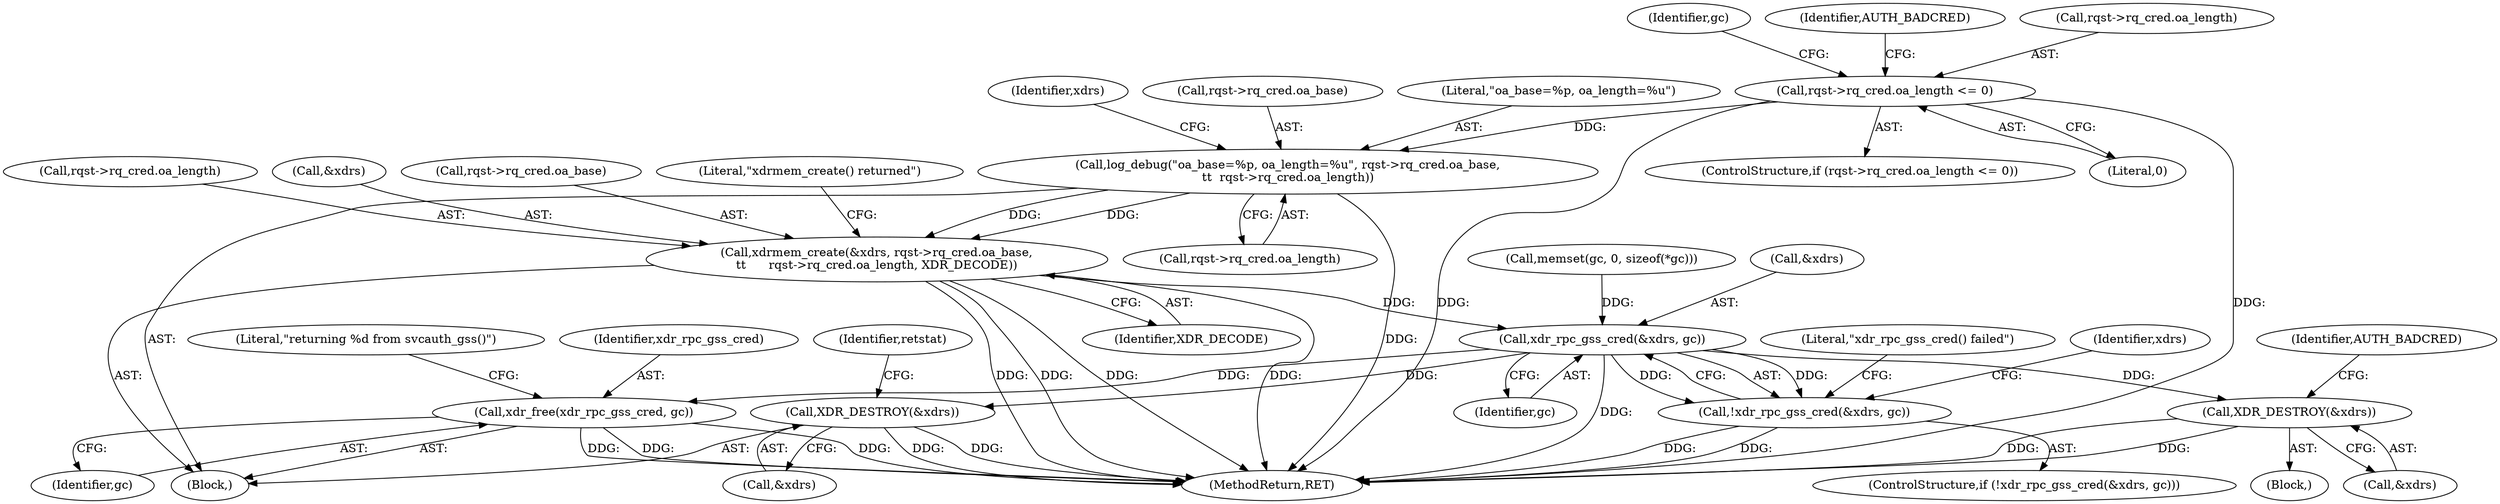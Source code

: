 digraph "0_krb5_5bb8a6b9c9eb8dd22bc9526751610aaa255ead9c@API" {
"1000253" [label="(Call,xdrmem_create(&xdrs, rqst->rq_cred.oa_base,\n\t\t      rqst->rq_cred.oa_length, XDR_DECODE))"];
"1000241" [label="(Call,log_debug(\"oa_base=%p, oa_length=%u\", rqst->rq_cred.oa_base,\n\t\t  rqst->rq_cred.oa_length))"];
"1000217" [label="(Call,rqst->rq_cred.oa_length <= 0)"];
"1000271" [label="(Call,xdr_rpc_gss_cred(&xdrs, gc))"];
"1000270" [label="(Call,!xdr_rpc_gss_cred(&xdrs, gc))"];
"1000278" [label="(Call,XDR_DESTROY(&xdrs))"];
"1000283" [label="(Call,XDR_DESTROY(&xdrs))"];
"1000608" [label="(Call,xdr_free(xdr_rpc_gss_cred, gc))"];
"1000609" [label="(Identifier,xdr_rpc_gss_cred)"];
"1000272" [label="(Call,&xdrs)"];
"1000283" [label="(Call,XDR_DESTROY(&xdrs))"];
"1000282" [label="(Identifier,AUTH_BADCRED)"];
"1000268" [label="(Literal,\"xdrmem_create() returned\")"];
"1000242" [label="(Literal,\"oa_base=%p, oa_length=%u\")"];
"1000227" [label="(Identifier,gc)"];
"1000261" [label="(Call,rqst->rq_cred.oa_length)"];
"1000253" [label="(Call,xdrmem_create(&xdrs, rqst->rq_cred.oa_base,\n\t\t      rqst->rq_cred.oa_length, XDR_DECODE))"];
"1000284" [label="(Call,&xdrs)"];
"1000266" [label="(Identifier,XDR_DECODE)"];
"1000270" [label="(Call,!xdr_rpc_gss_cred(&xdrs, gc))"];
"1000223" [label="(Literal,0)"];
"1000113" [label="(Block,)"];
"1000216" [label="(ControlStructure,if (rqst->rq_cred.oa_length <= 0))"];
"1000254" [label="(Call,&xdrs)"];
"1000233" [label="(Call,memset(gc, 0, sizeof(*gc)))"];
"1000275" [label="(Block,)"];
"1000274" [label="(Identifier,gc)"];
"1000608" [label="(Call,xdr_free(xdr_rpc_gss_cred, gc))"];
"1000287" [label="(Identifier,retstat)"];
"1000271" [label="(Call,xdr_rpc_gss_cred(&xdrs, gc))"];
"1000225" [label="(Identifier,AUTH_BADCRED)"];
"1000241" [label="(Call,log_debug(\"oa_base=%p, oa_length=%u\", rqst->rq_cred.oa_base,\n\t\t  rqst->rq_cred.oa_length))"];
"1000248" [label="(Call,rqst->rq_cred.oa_length)"];
"1000285" [label="(Identifier,xdrs)"];
"1000217" [label="(Call,rqst->rq_cred.oa_length <= 0)"];
"1000269" [label="(ControlStructure,if (!xdr_rpc_gss_cred(&xdrs, gc)))"];
"1000610" [label="(Identifier,gc)"];
"1000255" [label="(Identifier,xdrs)"];
"1000256" [label="(Call,rqst->rq_cred.oa_base)"];
"1000278" [label="(Call,XDR_DESTROY(&xdrs))"];
"1000277" [label="(Literal,\"xdr_rpc_gss_cred() failed\")"];
"1000279" [label="(Call,&xdrs)"];
"1000616" [label="(MethodReturn,RET)"];
"1000612" [label="(Literal,\"returning %d from svcauth_gss()\")"];
"1000243" [label="(Call,rqst->rq_cred.oa_base)"];
"1000218" [label="(Call,rqst->rq_cred.oa_length)"];
"1000253" -> "1000113"  [label="AST: "];
"1000253" -> "1000266"  [label="CFG: "];
"1000254" -> "1000253"  [label="AST: "];
"1000256" -> "1000253"  [label="AST: "];
"1000261" -> "1000253"  [label="AST: "];
"1000266" -> "1000253"  [label="AST: "];
"1000268" -> "1000253"  [label="CFG: "];
"1000253" -> "1000616"  [label="DDG: "];
"1000253" -> "1000616"  [label="DDG: "];
"1000253" -> "1000616"  [label="DDG: "];
"1000253" -> "1000616"  [label="DDG: "];
"1000241" -> "1000253"  [label="DDG: "];
"1000241" -> "1000253"  [label="DDG: "];
"1000253" -> "1000271"  [label="DDG: "];
"1000241" -> "1000113"  [label="AST: "];
"1000241" -> "1000248"  [label="CFG: "];
"1000242" -> "1000241"  [label="AST: "];
"1000243" -> "1000241"  [label="AST: "];
"1000248" -> "1000241"  [label="AST: "];
"1000255" -> "1000241"  [label="CFG: "];
"1000241" -> "1000616"  [label="DDG: "];
"1000217" -> "1000241"  [label="DDG: "];
"1000217" -> "1000216"  [label="AST: "];
"1000217" -> "1000223"  [label="CFG: "];
"1000218" -> "1000217"  [label="AST: "];
"1000223" -> "1000217"  [label="AST: "];
"1000225" -> "1000217"  [label="CFG: "];
"1000227" -> "1000217"  [label="CFG: "];
"1000217" -> "1000616"  [label="DDG: "];
"1000217" -> "1000616"  [label="DDG: "];
"1000271" -> "1000270"  [label="AST: "];
"1000271" -> "1000274"  [label="CFG: "];
"1000272" -> "1000271"  [label="AST: "];
"1000274" -> "1000271"  [label="AST: "];
"1000270" -> "1000271"  [label="CFG: "];
"1000271" -> "1000616"  [label="DDG: "];
"1000271" -> "1000270"  [label="DDG: "];
"1000271" -> "1000270"  [label="DDG: "];
"1000233" -> "1000271"  [label="DDG: "];
"1000271" -> "1000278"  [label="DDG: "];
"1000271" -> "1000283"  [label="DDG: "];
"1000271" -> "1000608"  [label="DDG: "];
"1000270" -> "1000269"  [label="AST: "];
"1000277" -> "1000270"  [label="CFG: "];
"1000285" -> "1000270"  [label="CFG: "];
"1000270" -> "1000616"  [label="DDG: "];
"1000270" -> "1000616"  [label="DDG: "];
"1000278" -> "1000275"  [label="AST: "];
"1000278" -> "1000279"  [label="CFG: "];
"1000279" -> "1000278"  [label="AST: "];
"1000282" -> "1000278"  [label="CFG: "];
"1000278" -> "1000616"  [label="DDG: "];
"1000278" -> "1000616"  [label="DDG: "];
"1000283" -> "1000113"  [label="AST: "];
"1000283" -> "1000284"  [label="CFG: "];
"1000284" -> "1000283"  [label="AST: "];
"1000287" -> "1000283"  [label="CFG: "];
"1000283" -> "1000616"  [label="DDG: "];
"1000283" -> "1000616"  [label="DDG: "];
"1000608" -> "1000113"  [label="AST: "];
"1000608" -> "1000610"  [label="CFG: "];
"1000609" -> "1000608"  [label="AST: "];
"1000610" -> "1000608"  [label="AST: "];
"1000612" -> "1000608"  [label="CFG: "];
"1000608" -> "1000616"  [label="DDG: "];
"1000608" -> "1000616"  [label="DDG: "];
"1000608" -> "1000616"  [label="DDG: "];
}
